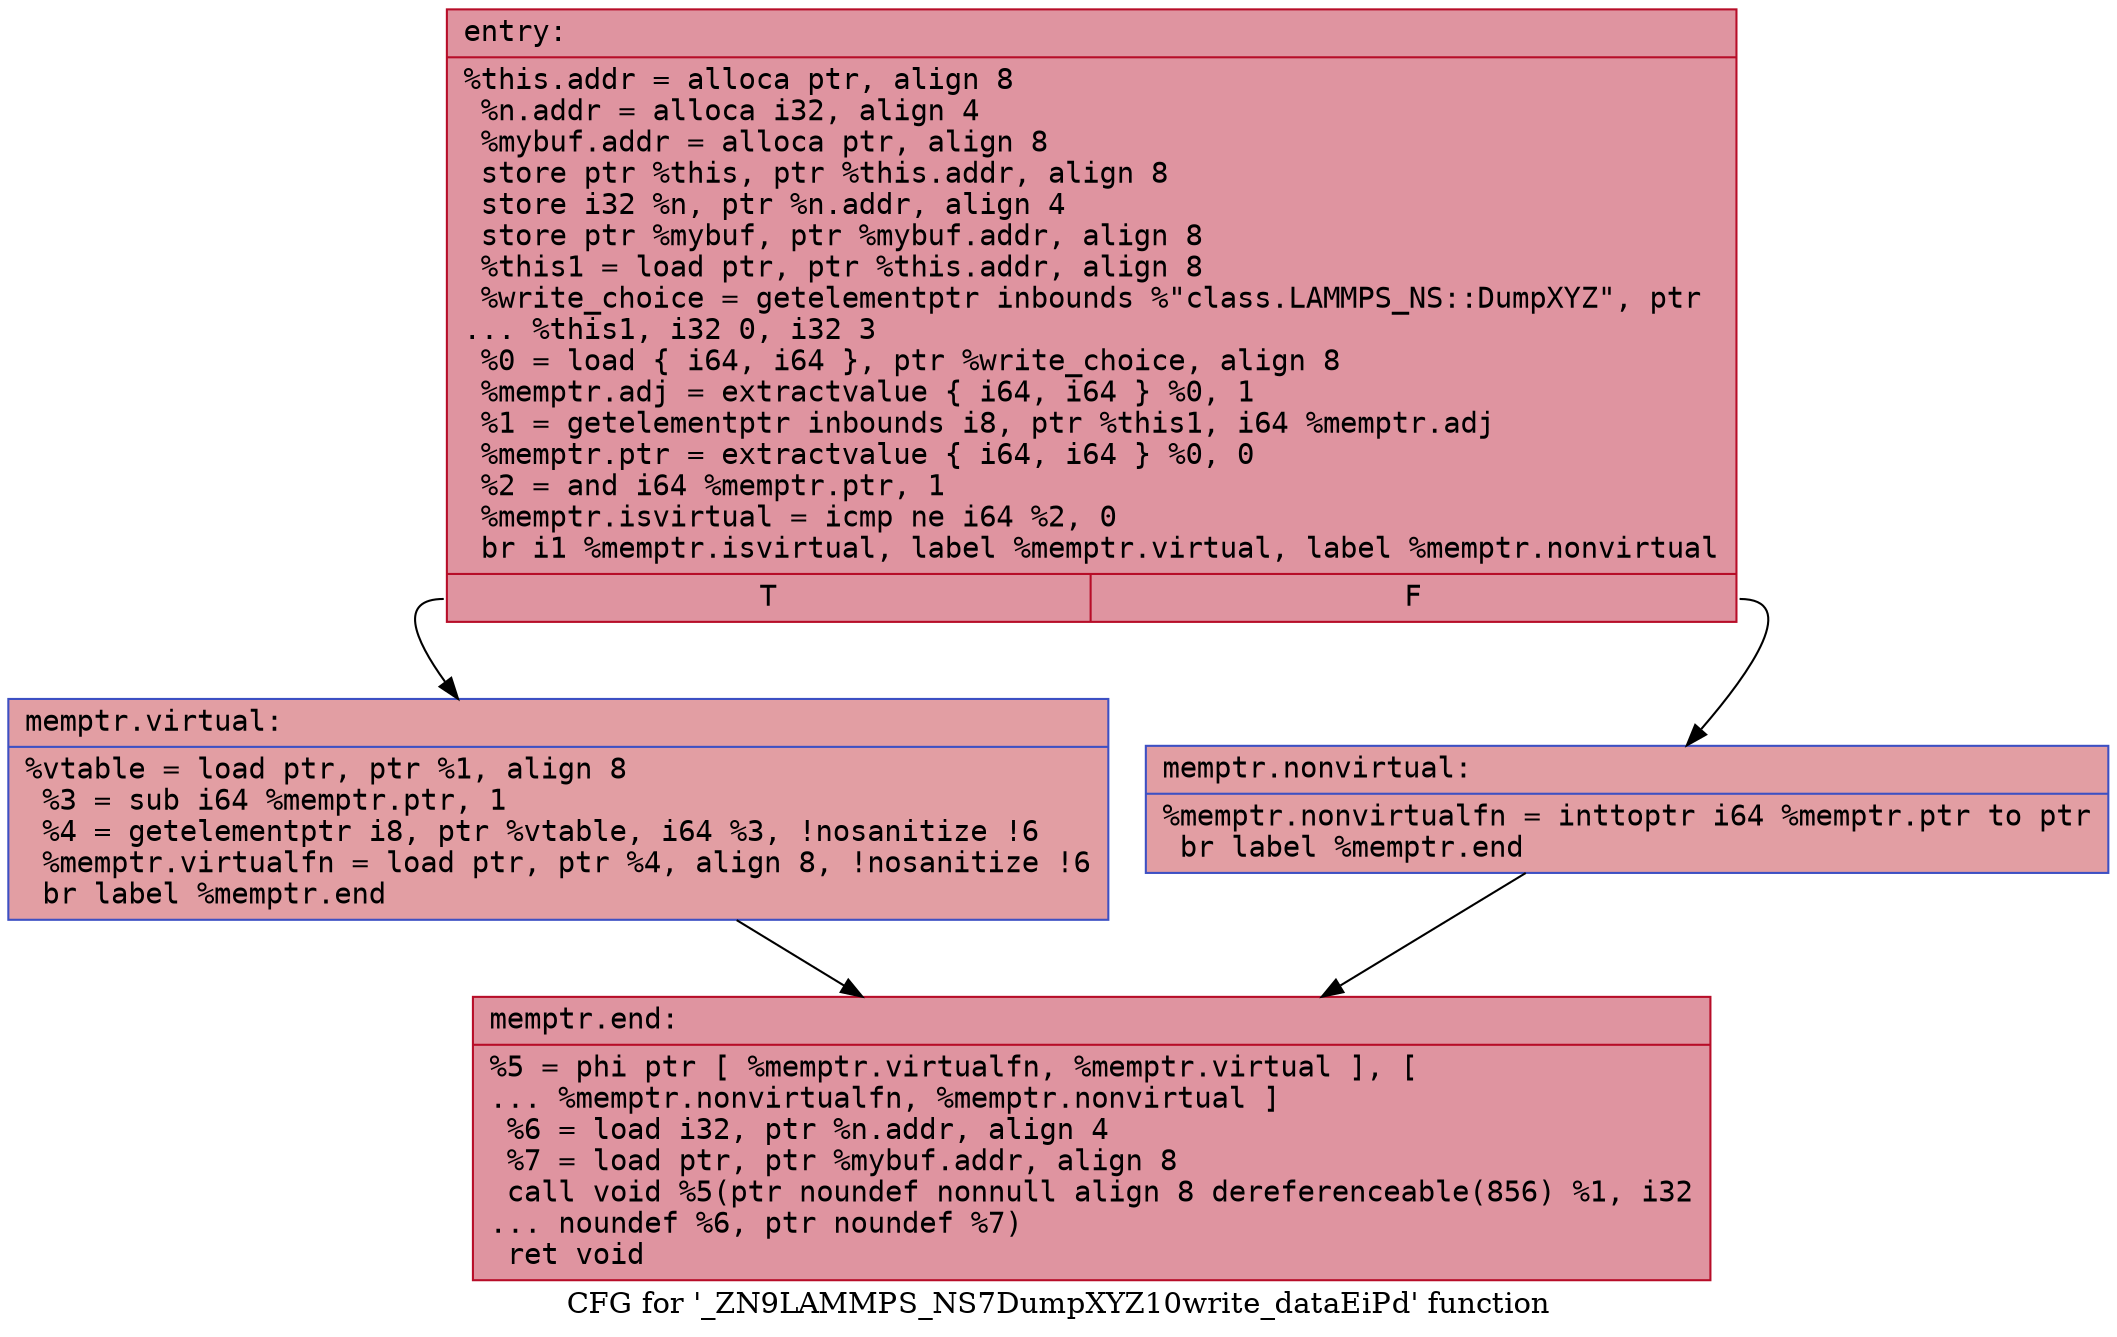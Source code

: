 digraph "CFG for '_ZN9LAMMPS_NS7DumpXYZ10write_dataEiPd' function" {
	label="CFG for '_ZN9LAMMPS_NS7DumpXYZ10write_dataEiPd' function";

	Node0x562b3e1f4c00 [shape=record,color="#b70d28ff", style=filled, fillcolor="#b70d2870" fontname="Courier",label="{entry:\l|  %this.addr = alloca ptr, align 8\l  %n.addr = alloca i32, align 4\l  %mybuf.addr = alloca ptr, align 8\l  store ptr %this, ptr %this.addr, align 8\l  store i32 %n, ptr %n.addr, align 4\l  store ptr %mybuf, ptr %mybuf.addr, align 8\l  %this1 = load ptr, ptr %this.addr, align 8\l  %write_choice = getelementptr inbounds %\"class.LAMMPS_NS::DumpXYZ\", ptr\l... %this1, i32 0, i32 3\l  %0 = load \{ i64, i64 \}, ptr %write_choice, align 8\l  %memptr.adj = extractvalue \{ i64, i64 \} %0, 1\l  %1 = getelementptr inbounds i8, ptr %this1, i64 %memptr.adj\l  %memptr.ptr = extractvalue \{ i64, i64 \} %0, 0\l  %2 = and i64 %memptr.ptr, 1\l  %memptr.isvirtual = icmp ne i64 %2, 0\l  br i1 %memptr.isvirtual, label %memptr.virtual, label %memptr.nonvirtual\l|{<s0>T|<s1>F}}"];
	Node0x562b3e1f4c00:s0 -> Node0x562b3e1f54c0[tooltip="entry -> memptr.virtual\nProbability 50.00%" ];
	Node0x562b3e1f4c00:s1 -> Node0x562b3e1f56b0[tooltip="entry -> memptr.nonvirtual\nProbability 50.00%" ];
	Node0x562b3e1f54c0 [shape=record,color="#3d50c3ff", style=filled, fillcolor="#be242e70" fontname="Courier",label="{memptr.virtual:\l|  %vtable = load ptr, ptr %1, align 8\l  %3 = sub i64 %memptr.ptr, 1\l  %4 = getelementptr i8, ptr %vtable, i64 %3, !nosanitize !6\l  %memptr.virtualfn = load ptr, ptr %4, align 8, !nosanitize !6\l  br label %memptr.end\l}"];
	Node0x562b3e1f54c0 -> Node0x562b3e1f6170[tooltip="memptr.virtual -> memptr.end\nProbability 100.00%" ];
	Node0x562b3e1f56b0 [shape=record,color="#3d50c3ff", style=filled, fillcolor="#be242e70" fontname="Courier",label="{memptr.nonvirtual:\l|  %memptr.nonvirtualfn = inttoptr i64 %memptr.ptr to ptr\l  br label %memptr.end\l}"];
	Node0x562b3e1f56b0 -> Node0x562b3e1f6170[tooltip="memptr.nonvirtual -> memptr.end\nProbability 100.00%" ];
	Node0x562b3e1f6170 [shape=record,color="#b70d28ff", style=filled, fillcolor="#b70d2870" fontname="Courier",label="{memptr.end:\l|  %5 = phi ptr [ %memptr.virtualfn, %memptr.virtual ], [\l... %memptr.nonvirtualfn, %memptr.nonvirtual ]\l  %6 = load i32, ptr %n.addr, align 4\l  %7 = load ptr, ptr %mybuf.addr, align 8\l  call void %5(ptr noundef nonnull align 8 dereferenceable(856) %1, i32\l... noundef %6, ptr noundef %7)\l  ret void\l}"];
}
